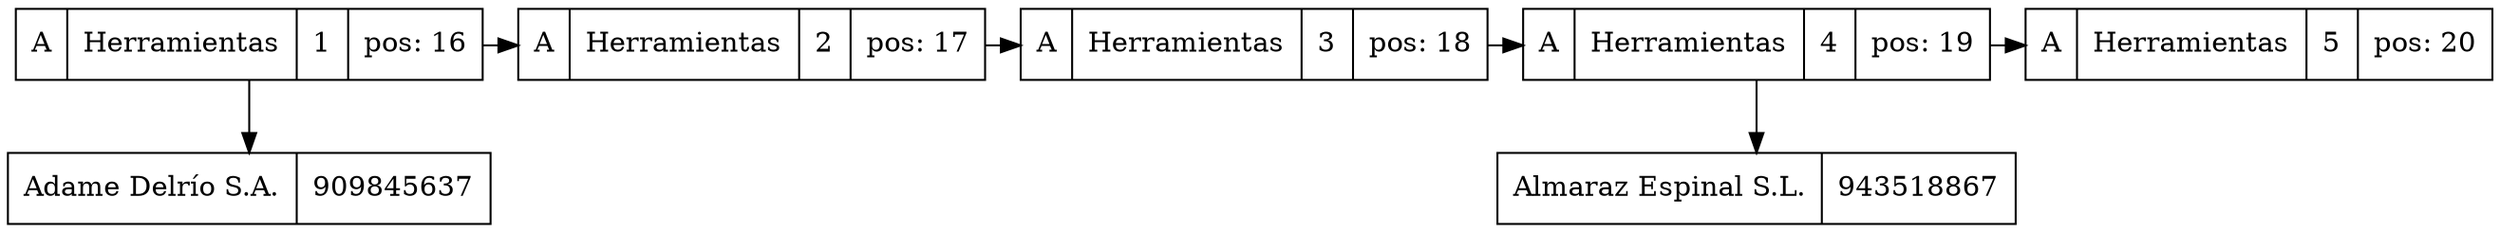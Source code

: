 digraph G{
node[shape="box" shape="record"]
graph[splines="ortho"]
node15[label="A|Herramientas|1|pos: 16"];
node0xc000094280[label="Adame Delrío S.A.|909845637"];
node15->node0xc000094280;
node15->node16;
node16[label="A|Herramientas|2|pos: 17"];
node16->node17;
node17[label="A|Herramientas|3|pos: 18"];
node17->node18;
node18[label="A|Herramientas|4|pos: 19"];
node0xc0000942d0[label="Almaraz Espinal S.L.|943518867"];
node18->node0xc0000942d0;
node18->node19;
node19[label="A|Herramientas|5|pos: 20"];
{rank="same"; node15; node16; node17; node18; node19}
}
